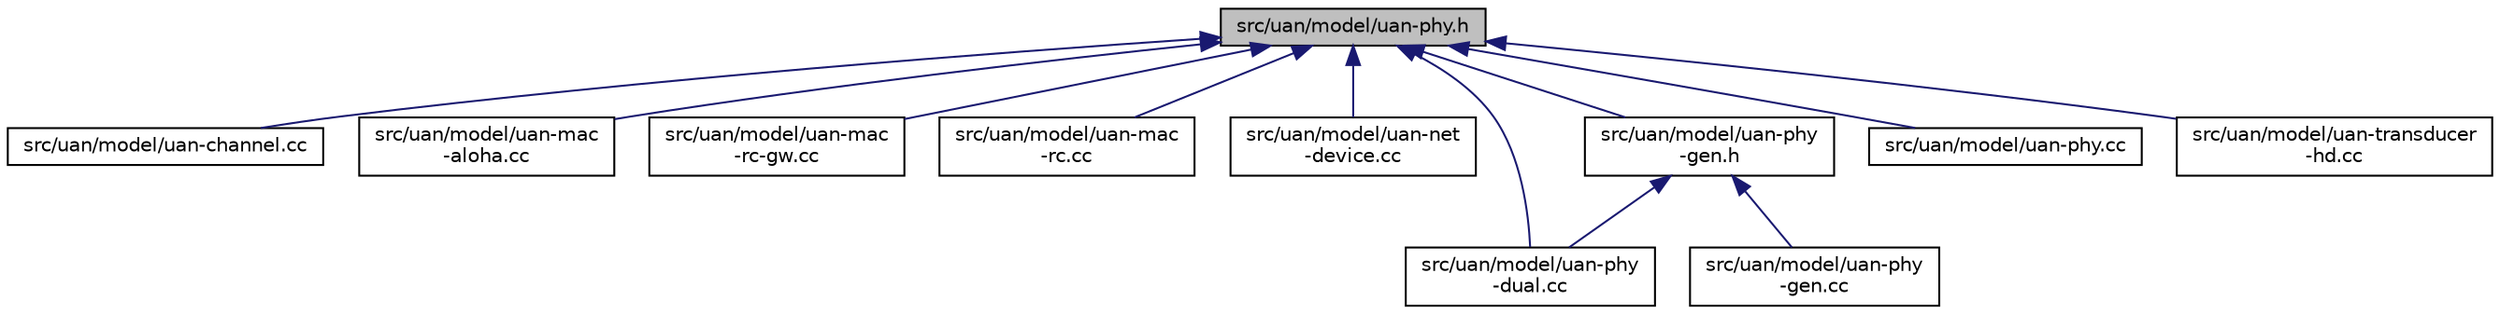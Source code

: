 digraph "src/uan/model/uan-phy.h"
{
 // LATEX_PDF_SIZE
  edge [fontname="Helvetica",fontsize="10",labelfontname="Helvetica",labelfontsize="10"];
  node [fontname="Helvetica",fontsize="10",shape=record];
  Node1 [label="src/uan/model/uan-phy.h",height=0.2,width=0.4,color="black", fillcolor="grey75", style="filled", fontcolor="black",tooltip=" "];
  Node1 -> Node2 [dir="back",color="midnightblue",fontsize="10",style="solid",fontname="Helvetica"];
  Node2 [label="src/uan/model/uan-channel.cc",height=0.2,width=0.4,color="black", fillcolor="white", style="filled",URL="$uan-channel_8cc.html",tooltip=" "];
  Node1 -> Node3 [dir="back",color="midnightblue",fontsize="10",style="solid",fontname="Helvetica"];
  Node3 [label="src/uan/model/uan-mac\l-aloha.cc",height=0.2,width=0.4,color="black", fillcolor="white", style="filled",URL="$uan-mac-aloha_8cc.html",tooltip=" "];
  Node1 -> Node4 [dir="back",color="midnightblue",fontsize="10",style="solid",fontname="Helvetica"];
  Node4 [label="src/uan/model/uan-mac\l-rc-gw.cc",height=0.2,width=0.4,color="black", fillcolor="white", style="filled",URL="$uan-mac-rc-gw_8cc.html",tooltip=" "];
  Node1 -> Node5 [dir="back",color="midnightblue",fontsize="10",style="solid",fontname="Helvetica"];
  Node5 [label="src/uan/model/uan-mac\l-rc.cc",height=0.2,width=0.4,color="black", fillcolor="white", style="filled",URL="$uan-mac-rc_8cc.html",tooltip=" "];
  Node1 -> Node6 [dir="back",color="midnightblue",fontsize="10",style="solid",fontname="Helvetica"];
  Node6 [label="src/uan/model/uan-net\l-device.cc",height=0.2,width=0.4,color="black", fillcolor="white", style="filled",URL="$uan-net-device_8cc.html",tooltip=" "];
  Node1 -> Node7 [dir="back",color="midnightblue",fontsize="10",style="solid",fontname="Helvetica"];
  Node7 [label="src/uan/model/uan-phy\l-dual.cc",height=0.2,width=0.4,color="black", fillcolor="white", style="filled",URL="$uan-phy-dual_8cc.html",tooltip=" "];
  Node1 -> Node8 [dir="back",color="midnightblue",fontsize="10",style="solid",fontname="Helvetica"];
  Node8 [label="src/uan/model/uan-phy\l-gen.h",height=0.2,width=0.4,color="black", fillcolor="white", style="filled",URL="$uan-phy-gen_8h.html",tooltip=" "];
  Node8 -> Node7 [dir="back",color="midnightblue",fontsize="10",style="solid",fontname="Helvetica"];
  Node8 -> Node9 [dir="back",color="midnightblue",fontsize="10",style="solid",fontname="Helvetica"];
  Node9 [label="src/uan/model/uan-phy\l-gen.cc",height=0.2,width=0.4,color="black", fillcolor="white", style="filled",URL="$uan-phy-gen_8cc.html",tooltip=" "];
  Node1 -> Node10 [dir="back",color="midnightblue",fontsize="10",style="solid",fontname="Helvetica"];
  Node10 [label="src/uan/model/uan-phy.cc",height=0.2,width=0.4,color="black", fillcolor="white", style="filled",URL="$uan-phy_8cc.html",tooltip=" "];
  Node1 -> Node11 [dir="back",color="midnightblue",fontsize="10",style="solid",fontname="Helvetica"];
  Node11 [label="src/uan/model/uan-transducer\l-hd.cc",height=0.2,width=0.4,color="black", fillcolor="white", style="filled",URL="$uan-transducer-hd_8cc.html",tooltip=" "];
}
